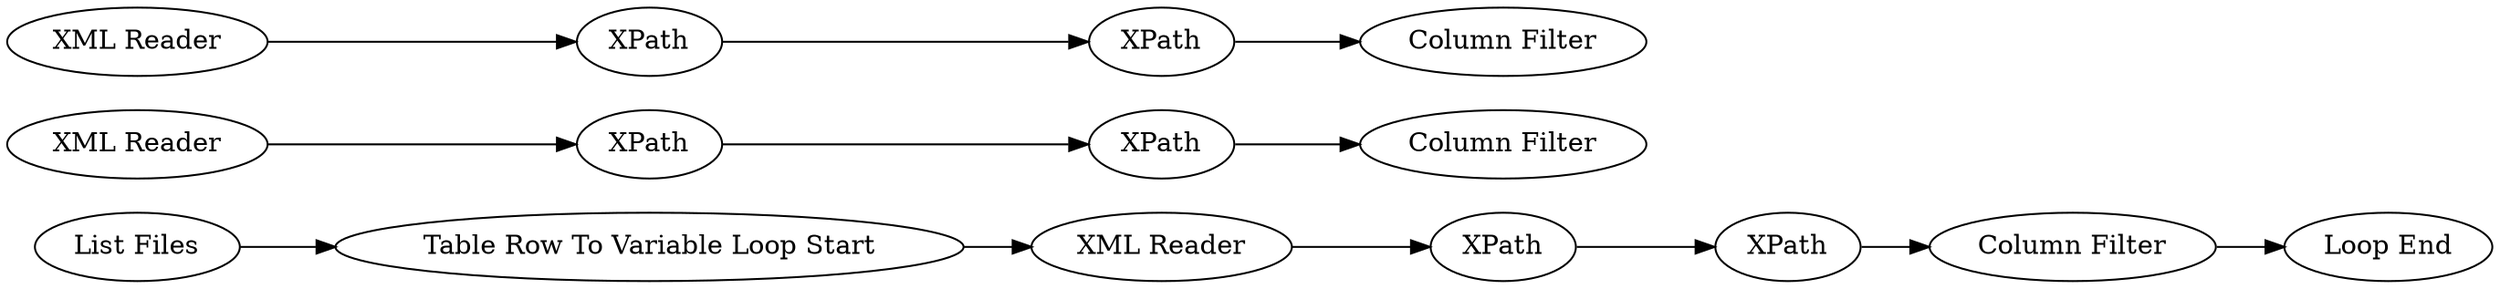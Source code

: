 digraph {
	29 -> 27
	16 -> 21
	28 -> 30
	20 -> 22
	21 -> 8
	9 -> 23
	25 -> 26
	23 -> 20
	24 -> 25
	26 -> 29
	27 -> 28
	1 -> 16
	16 [label=XPath]
	24 [label="List Files"]
	27 [label=XPath]
	20 [label=XPath]
	1 [label="XML Reader"]
	22 [label="Column Filter"]
	29 [label=XPath]
	28 [label="Column Filter"]
	9 [label="XML Reader"]
	23 [label=XPath]
	21 [label=XPath]
	26 [label="XML Reader"]
	8 [label="Column Filter"]
	25 [label="Table Row To Variable Loop Start"]
	30 [label="Loop End"]
	rankdir=LR
}
